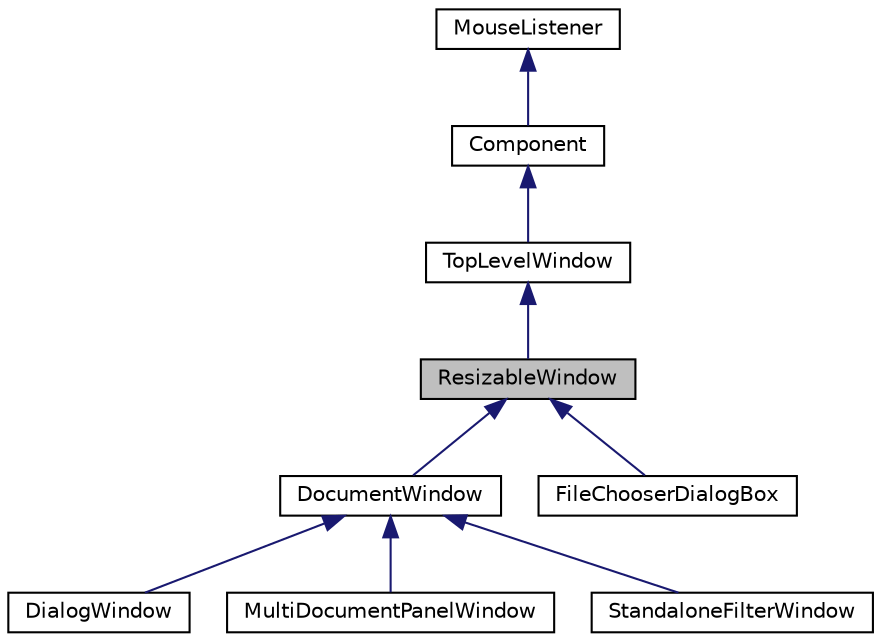 digraph "ResizableWindow"
{
  bgcolor="transparent";
  edge [fontname="Helvetica",fontsize="10",labelfontname="Helvetica",labelfontsize="10"];
  node [fontname="Helvetica",fontsize="10",shape=record];
  Node0 [label="ResizableWindow",height=0.2,width=0.4,color="black", fillcolor="grey75", style="filled", fontcolor="black"];
  Node1 -> Node0 [dir="back",color="midnightblue",fontsize="10",style="solid",fontname="Helvetica"];
  Node1 [label="TopLevelWindow",height=0.2,width=0.4,color="black",URL="$classTopLevelWindow.html",tooltip="A base class for top-level windows. "];
  Node2 -> Node1 [dir="back",color="midnightblue",fontsize="10",style="solid",fontname="Helvetica"];
  Node2 [label="Component",height=0.2,width=0.4,color="black",URL="$classComponent.html",tooltip="The base class for all JUCE user-interface objects. "];
  Node3 -> Node2 [dir="back",color="midnightblue",fontsize="10",style="solid",fontname="Helvetica"];
  Node3 [label="MouseListener",height=0.2,width=0.4,color="black",URL="$classMouseListener.html",tooltip="A MouseListener can be registered with a component to receive callbacks about mouse events that happe..."];
  Node0 -> Node4 [dir="back",color="midnightblue",fontsize="10",style="solid",fontname="Helvetica"];
  Node4 [label="DocumentWindow",height=0.2,width=0.4,color="black",URL="$classDocumentWindow.html",tooltip="A resizable window with a title bar and maximise, minimise and close buttons. "];
  Node4 -> Node5 [dir="back",color="midnightblue",fontsize="10",style="solid",fontname="Helvetica"];
  Node5 [label="DialogWindow",height=0.2,width=0.4,color="black",URL="$classDialogWindow.html",tooltip="A dialog-box style window. "];
  Node4 -> Node6 [dir="back",color="midnightblue",fontsize="10",style="solid",fontname="Helvetica"];
  Node6 [label="MultiDocumentPanelWindow",height=0.2,width=0.4,color="black",URL="$classMultiDocumentPanelWindow.html",tooltip="This is a derivative of DocumentWindow that is used inside a MultiDocumentPanel component. "];
  Node4 -> Node7 [dir="back",color="midnightblue",fontsize="10",style="solid",fontname="Helvetica"];
  Node7 [label="StandaloneFilterWindow",height=0.2,width=0.4,color="black",URL="$classStandaloneFilterWindow.html",tooltip="A class that can be used to run a simple standalone application containing your filter. "];
  Node0 -> Node8 [dir="back",color="midnightblue",fontsize="10",style="solid",fontname="Helvetica"];
  Node8 [label="FileChooserDialogBox",height=0.2,width=0.4,color="black",URL="$classFileChooserDialogBox.html",tooltip="A file open/save dialog box. "];
}
